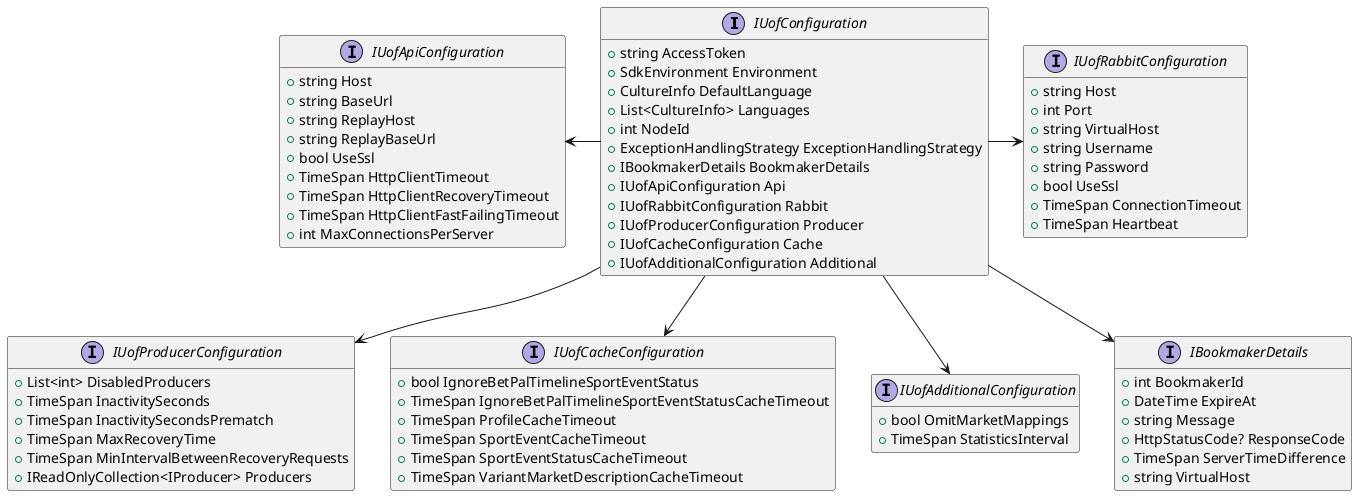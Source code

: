 @startuml

hide empty members

interface IUofConfiguration {
  +string AccessToken
  +SdkEnvironment Environment
  +CultureInfo DefaultLanguage
  +List<CultureInfo> Languages
  +int NodeId
  +ExceptionHandlingStrategy ExceptionHandlingStrategy
  +IBookmakerDetails BookmakerDetails
  +IUofApiConfiguration Api
  +IUofRabbitConfiguration Rabbit
  +IUofProducerConfiguration Producer
  +IUofCacheConfiguration Cache
  +IUofAdditionalConfiguration Additional
}

interface IUofApiConfiguration {
  +string Host
  +string BaseUrl
  +string ReplayHost
  +string ReplayBaseUrl
  +bool UseSsl
  +TimeSpan HttpClientTimeout
  +TimeSpan HttpClientRecoveryTimeout
  +TimeSpan HttpClientFastFailingTimeout
  +int MaxConnectionsPerServer
}

interface IUofRabbitConfiguration {
  +string Host
  +int Port
  +string VirtualHost
  +string Username
  +string Password
  +bool UseSsl
  +TimeSpan ConnectionTimeout
  +TimeSpan Heartbeat
}

interface IUofProducerConfiguration {
  +List<int> DisabledProducers
  +TimeSpan InactivitySeconds
  +TimeSpan InactivitySecondsPrematch
  +TimeSpan MaxRecoveryTime
  +TimeSpan MinIntervalBetweenRecoveryRequests
  +IReadOnlyCollection<IProducer> Producers
}

interface IUofCacheConfiguration {
  +bool IgnoreBetPalTimelineSportEventStatus
  +TimeSpan IgnoreBetPalTimelineSportEventStatusCacheTimeout
  +TimeSpan ProfileCacheTimeout
  +TimeSpan SportEventCacheTimeout
  +TimeSpan SportEventStatusCacheTimeout
  +TimeSpan VariantMarketDescriptionCacheTimeout
}

interface IUofAdditionalConfiguration {
  +bool OmitMarketMappings
  +TimeSpan StatisticsInterval
}

interface IBookmakerDetails {
  +int BookmakerId
  +DateTime ExpireAt
  +string Message
  +HttpStatusCode? ResponseCode
  +TimeSpan ServerTimeDifference
  +string VirtualHost
}

IUofConfiguration -right-> IUofRabbitConfiguration
IUofConfiguration -left-> IUofApiConfiguration
IUofConfiguration -down-> IUofProducerConfiguration
IUofConfiguration -down-> IUofCacheConfiguration
IUofConfiguration -down-> IUofAdditionalConfiguration
IUofConfiguration -down-> IBookmakerDetails

@enduml